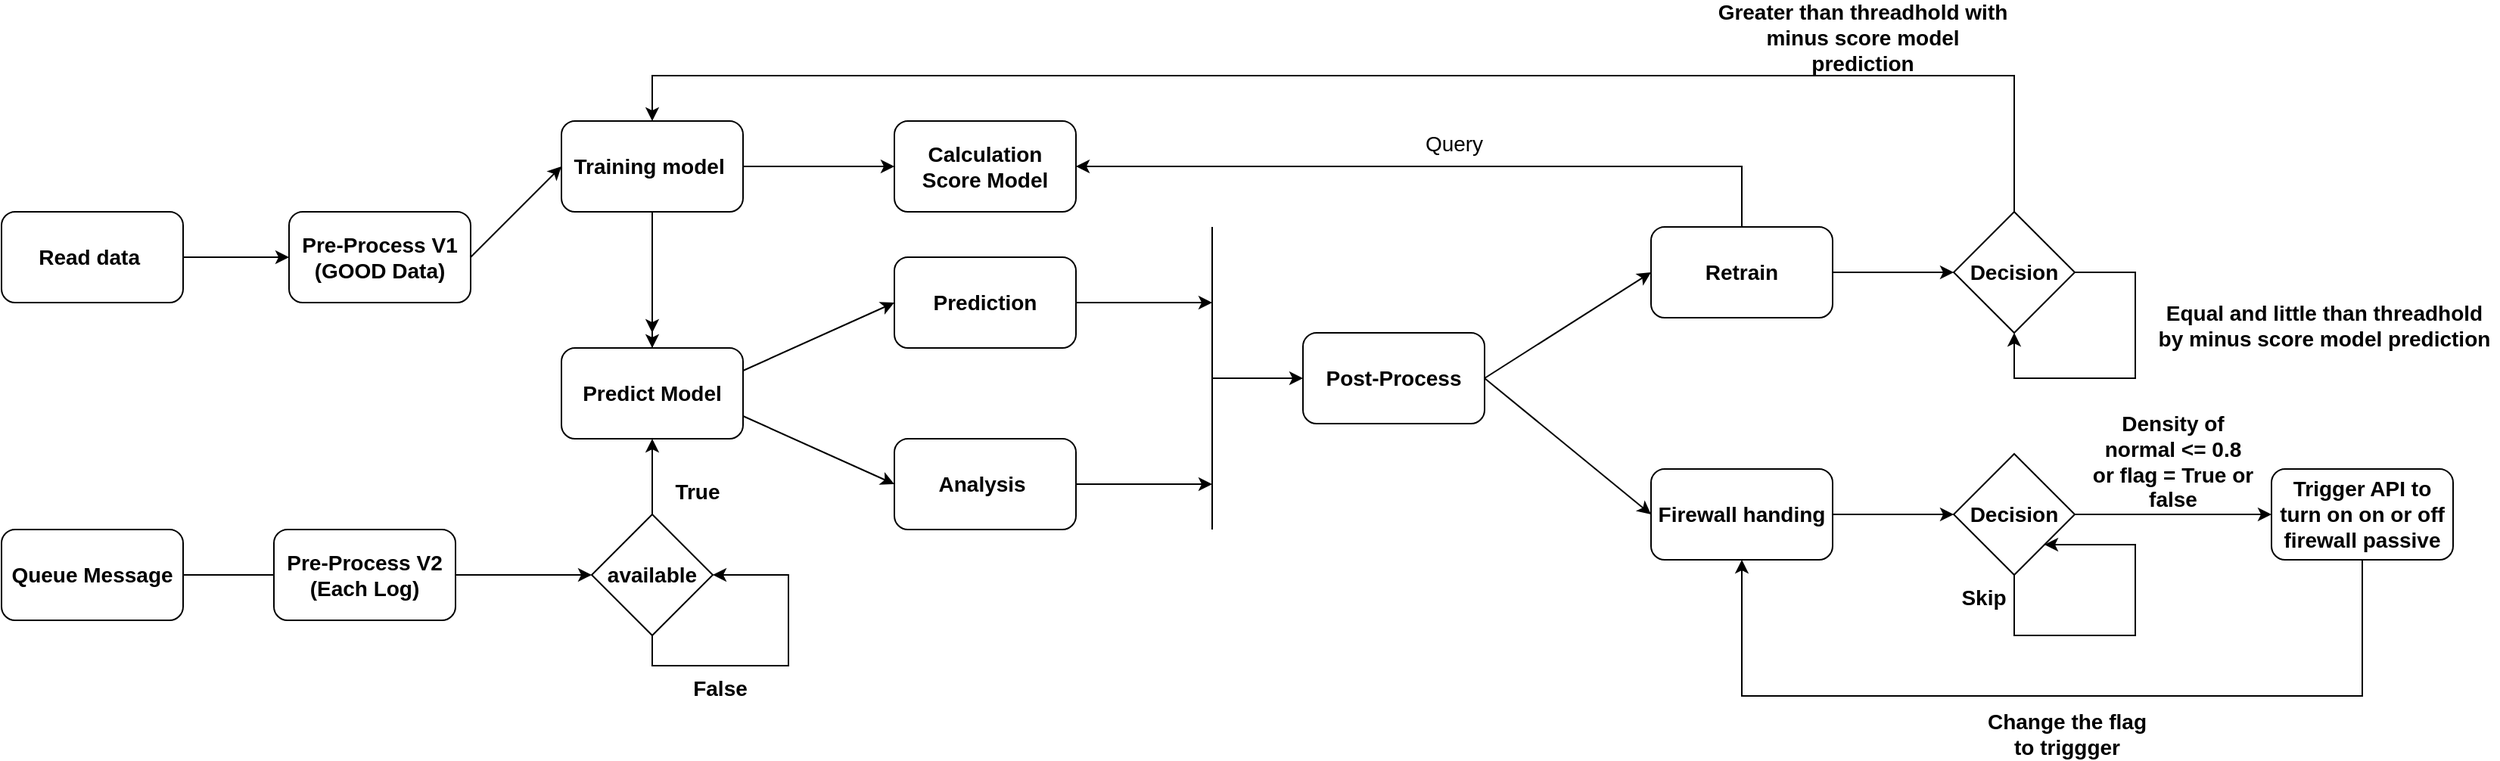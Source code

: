 <mxfile version="20.8.16" type="device"><diagram name="Page-1" id="wn3zZZbSx_dE16h-i8y4"><mxGraphModel dx="2284" dy="844" grid="1" gridSize="10" guides="1" tooltips="1" connect="1" arrows="1" fold="1" page="1" pageScale="1" pageWidth="850" pageHeight="1100" math="0" shadow="0"><root><mxCell id="0"/><mxCell id="1" parent="0"/><mxCell id="CV8gKpkOMrnM0878RdZT-1" value="Read data&amp;nbsp;" style="rounded=1;whiteSpace=wrap;html=1;fontStyle=1;fontSize=14;" vertex="1" parent="1"><mxGeometry x="-80" y="320" width="120" height="60" as="geometry"/></mxCell><mxCell id="CV8gKpkOMrnM0878RdZT-2" value="" style="endArrow=classic;html=1;rounded=0;exitX=1;exitY=0.5;exitDx=0;exitDy=0;entryX=0;entryY=0.5;entryDx=0;entryDy=0;fontStyle=1;fontSize=14;" edge="1" parent="1" source="CV8gKpkOMrnM0878RdZT-1" target="CV8gKpkOMrnM0878RdZT-24"><mxGeometry width="50" height="50" relative="1" as="geometry"><mxPoint x="250" y="430" as="sourcePoint"/><mxPoint x="150" y="340" as="targetPoint"/></mxGeometry></mxCell><mxCell id="CV8gKpkOMrnM0878RdZT-3" value="Training model&amp;nbsp;" style="rounded=1;whiteSpace=wrap;html=1;fontStyle=1;fontSize=14;" vertex="1" parent="1"><mxGeometry x="290" y="260" width="120" height="60" as="geometry"/></mxCell><mxCell id="CV8gKpkOMrnM0878RdZT-9" style="edgeStyle=orthogonalEdgeStyle;rounded=0;orthogonalLoop=1;jettySize=auto;html=1;fontStyle=1;fontSize=14;" edge="1" parent="1" source="CV8gKpkOMrnM0878RdZT-6"><mxGeometry relative="1" as="geometry"><mxPoint x="350" y="400" as="targetPoint"/></mxGeometry></mxCell><mxCell id="CV8gKpkOMrnM0878RdZT-6" value="Predict Model" style="rounded=1;whiteSpace=wrap;html=1;fontStyle=1;fontSize=14;" vertex="1" parent="1"><mxGeometry x="290" y="410" width="120" height="60" as="geometry"/></mxCell><mxCell id="CV8gKpkOMrnM0878RdZT-7" value="Queue Message" style="rounded=1;whiteSpace=wrap;html=1;fontStyle=1;fontSize=14;" vertex="1" parent="1"><mxGeometry x="-80" y="530" width="120" height="60" as="geometry"/></mxCell><mxCell id="CV8gKpkOMrnM0878RdZT-8" value="" style="endArrow=classic;html=1;rounded=0;exitX=0.5;exitY=1;exitDx=0;exitDy=0;entryX=0.5;entryY=0;entryDx=0;entryDy=0;fontStyle=1;fontSize=14;" edge="1" parent="1" source="CV8gKpkOMrnM0878RdZT-3" target="CV8gKpkOMrnM0878RdZT-6"><mxGeometry width="50" height="50" relative="1" as="geometry"><mxPoint x="300" y="530" as="sourcePoint"/><mxPoint x="350" y="480" as="targetPoint"/></mxGeometry></mxCell><mxCell id="CV8gKpkOMrnM0878RdZT-11" value="True" style="text;html=1;strokeColor=none;fillColor=none;align=center;verticalAlign=middle;whiteSpace=wrap;rounded=0;fontStyle=1;fontSize=14;" vertex="1" parent="1"><mxGeometry x="350" y="490" width="60" height="30" as="geometry"/></mxCell><mxCell id="CV8gKpkOMrnM0878RdZT-12" value="available" style="rhombus;whiteSpace=wrap;html=1;fontStyle=1;fontSize=14;" vertex="1" parent="1"><mxGeometry x="310" y="520" width="80" height="80" as="geometry"/></mxCell><mxCell id="CV8gKpkOMrnM0878RdZT-14" value="" style="endArrow=classic;html=1;rounded=0;exitX=1;exitY=0.5;exitDx=0;exitDy=0;entryX=0;entryY=0.5;entryDx=0;entryDy=0;startArrow=none;fontStyle=1;fontSize=14;" edge="1" parent="1" source="CV8gKpkOMrnM0878RdZT-25" target="CV8gKpkOMrnM0878RdZT-12"><mxGeometry width="50" height="50" relative="1" as="geometry"><mxPoint x="170" y="630" as="sourcePoint"/><mxPoint x="220" y="580" as="targetPoint"/></mxGeometry></mxCell><mxCell id="CV8gKpkOMrnM0878RdZT-15" value="" style="endArrow=classic;html=1;rounded=0;entryX=0.5;entryY=1;entryDx=0;entryDy=0;exitX=0.5;exitY=0;exitDx=0;exitDy=0;fontStyle=1;fontSize=14;" edge="1" parent="1" source="CV8gKpkOMrnM0878RdZT-12" target="CV8gKpkOMrnM0878RdZT-6"><mxGeometry width="50" height="50" relative="1" as="geometry"><mxPoint x="350" y="520" as="sourcePoint"/><mxPoint x="400" y="620" as="targetPoint"/></mxGeometry></mxCell><mxCell id="CV8gKpkOMrnM0878RdZT-16" value="" style="endArrow=classic;html=1;rounded=0;exitX=0.5;exitY=1;exitDx=0;exitDy=0;entryX=1;entryY=0.5;entryDx=0;entryDy=0;fontStyle=1;fontSize=14;" edge="1" parent="1" source="CV8gKpkOMrnM0878RdZT-12" target="CV8gKpkOMrnM0878RdZT-12"><mxGeometry width="50" height="50" relative="1" as="geometry"><mxPoint x="340" y="720" as="sourcePoint"/><mxPoint x="420" y="620" as="targetPoint"/><Array as="points"><mxPoint x="350" y="620"/><mxPoint x="440" y="620"/><mxPoint x="440" y="560"/></Array></mxGeometry></mxCell><mxCell id="CV8gKpkOMrnM0878RdZT-17" value="False" style="text;html=1;strokeColor=none;fillColor=none;align=center;verticalAlign=middle;whiteSpace=wrap;rounded=0;fontStyle=1;fontSize=14;" vertex="1" parent="1"><mxGeometry x="365" y="620" width="60" height="30" as="geometry"/></mxCell><mxCell id="CV8gKpkOMrnM0878RdZT-18" value="" style="endArrow=classic;html=1;rounded=0;exitX=1;exitY=0.25;exitDx=0;exitDy=0;entryX=0;entryY=0.5;entryDx=0;entryDy=0;fontStyle=1;fontSize=14;" edge="1" parent="1" source="CV8gKpkOMrnM0878RdZT-6" target="CV8gKpkOMrnM0878RdZT-20"><mxGeometry width="50" height="50" relative="1" as="geometry"><mxPoint x="470" y="420" as="sourcePoint"/><mxPoint x="490" y="390" as="targetPoint"/></mxGeometry></mxCell><mxCell id="CV8gKpkOMrnM0878RdZT-19" value="" style="endArrow=classic;html=1;rounded=0;exitX=1;exitY=0.75;exitDx=0;exitDy=0;entryX=0;entryY=0.5;entryDx=0;entryDy=0;fontStyle=1;fontSize=14;" edge="1" parent="1" source="CV8gKpkOMrnM0878RdZT-6" target="CV8gKpkOMrnM0878RdZT-21"><mxGeometry width="50" height="50" relative="1" as="geometry"><mxPoint x="460" y="540" as="sourcePoint"/><mxPoint x="500" y="490" as="targetPoint"/></mxGeometry></mxCell><mxCell id="CV8gKpkOMrnM0878RdZT-20" value="Prediction" style="rounded=1;whiteSpace=wrap;html=1;fontStyle=1;fontSize=14;" vertex="1" parent="1"><mxGeometry x="510" y="350" width="120" height="60" as="geometry"/></mxCell><mxCell id="CV8gKpkOMrnM0878RdZT-21" value="Analysis&amp;nbsp;" style="rounded=1;whiteSpace=wrap;html=1;fontStyle=1;fontSize=14;" vertex="1" parent="1"><mxGeometry x="510" y="470" width="120" height="60" as="geometry"/></mxCell><mxCell id="CV8gKpkOMrnM0878RdZT-24" value="Pre-Process V1 (GOOD Data)" style="rounded=1;whiteSpace=wrap;html=1;fontStyle=1;fontSize=14;" vertex="1" parent="1"><mxGeometry x="110" y="320" width="120" height="60" as="geometry"/></mxCell><mxCell id="CV8gKpkOMrnM0878RdZT-26" value="" style="endArrow=none;html=1;rounded=0;exitX=1;exitY=0.5;exitDx=0;exitDy=0;entryX=0;entryY=0.5;entryDx=0;entryDy=0;fontStyle=1;fontSize=14;" edge="1" parent="1" source="CV8gKpkOMrnM0878RdZT-7" target="CV8gKpkOMrnM0878RdZT-25"><mxGeometry width="50" height="50" relative="1" as="geometry"><mxPoint x="40.0" y="560" as="sourcePoint"/><mxPoint x="310" y="560" as="targetPoint"/></mxGeometry></mxCell><mxCell id="CV8gKpkOMrnM0878RdZT-25" value="Pre-Process V2&lt;br style=&quot;font-size: 14px;&quot;&gt;(Each Log)" style="rounded=1;whiteSpace=wrap;html=1;fontStyle=1;fontSize=14;" vertex="1" parent="1"><mxGeometry x="100" y="530" width="120" height="60" as="geometry"/></mxCell><mxCell id="CV8gKpkOMrnM0878RdZT-27" value="" style="endArrow=classic;html=1;rounded=0;entryX=0;entryY=0.5;entryDx=0;entryDy=0;exitX=1;exitY=0.5;exitDx=0;exitDy=0;fontStyle=1;fontSize=14;" edge="1" parent="1" source="CV8gKpkOMrnM0878RdZT-24" target="CV8gKpkOMrnM0878RdZT-3"><mxGeometry width="50" height="50" relative="1" as="geometry"><mxPoint x="160" y="470" as="sourcePoint"/><mxPoint x="210" y="420" as="targetPoint"/></mxGeometry></mxCell><mxCell id="CV8gKpkOMrnM0878RdZT-29" value="" style="endArrow=none;html=1;rounded=0;fontStyle=1;fontSize=14;" edge="1" parent="1"><mxGeometry width="50" height="50" relative="1" as="geometry"><mxPoint x="720" y="530" as="sourcePoint"/><mxPoint x="720" y="330" as="targetPoint"/></mxGeometry></mxCell><mxCell id="CV8gKpkOMrnM0878RdZT-30" value="" style="endArrow=classic;html=1;rounded=0;exitX=1;exitY=0.5;exitDx=0;exitDy=0;fontStyle=1;fontSize=14;" edge="1" parent="1" source="CV8gKpkOMrnM0878RdZT-20"><mxGeometry width="50" height="50" relative="1" as="geometry"><mxPoint x="770" y="500" as="sourcePoint"/><mxPoint x="720" y="380" as="targetPoint"/></mxGeometry></mxCell><mxCell id="CV8gKpkOMrnM0878RdZT-31" value="" style="endArrow=classic;html=1;rounded=0;exitX=1;exitY=0.5;exitDx=0;exitDy=0;fontStyle=1;fontSize=14;" edge="1" parent="1" source="CV8gKpkOMrnM0878RdZT-21"><mxGeometry width="50" height="50" relative="1" as="geometry"><mxPoint x="770" y="500" as="sourcePoint"/><mxPoint x="720" y="500" as="targetPoint"/></mxGeometry></mxCell><mxCell id="CV8gKpkOMrnM0878RdZT-32" value="" style="endArrow=classic;html=1;rounded=0;entryX=0;entryY=0.5;entryDx=0;entryDy=0;fontStyle=1;fontSize=14;" edge="1" parent="1" target="CV8gKpkOMrnM0878RdZT-33"><mxGeometry width="50" height="50" relative="1" as="geometry"><mxPoint x="720" y="430" as="sourcePoint"/><mxPoint x="810" y="430" as="targetPoint"/></mxGeometry></mxCell><mxCell id="CV8gKpkOMrnM0878RdZT-33" value="Post-Process" style="rounded=1;whiteSpace=wrap;html=1;fontStyle=1;fontSize=14;" vertex="1" parent="1"><mxGeometry x="780" y="400" width="120" height="60" as="geometry"/></mxCell><mxCell id="CV8gKpkOMrnM0878RdZT-34" value="" style="endArrow=classic;html=1;rounded=0;exitX=1;exitY=0.5;exitDx=0;exitDy=0;entryX=0;entryY=0.5;entryDx=0;entryDy=0;fontStyle=1;fontSize=14;" edge="1" parent="1" source="CV8gKpkOMrnM0878RdZT-33" target="CV8gKpkOMrnM0878RdZT-35"><mxGeometry width="50" height="50" relative="1" as="geometry"><mxPoint x="970" y="510" as="sourcePoint"/><mxPoint x="1010" y="380" as="targetPoint"/></mxGeometry></mxCell><mxCell id="CV8gKpkOMrnM0878RdZT-35" value="Retrain" style="rounded=1;whiteSpace=wrap;html=1;fontStyle=1;fontSize=14;" vertex="1" parent="1"><mxGeometry x="1010" y="330" width="120" height="60" as="geometry"/></mxCell><mxCell id="CV8gKpkOMrnM0878RdZT-36" value="Firewall handing" style="rounded=1;whiteSpace=wrap;html=1;fontStyle=1;fontSize=14;" vertex="1" parent="1"><mxGeometry x="1010" y="490" width="120" height="60" as="geometry"/></mxCell><mxCell id="CV8gKpkOMrnM0878RdZT-37" value="" style="endArrow=classic;html=1;rounded=0;exitX=1;exitY=0.5;exitDx=0;exitDy=0;entryX=0;entryY=0.5;entryDx=0;entryDy=0;fontStyle=1;fontSize=14;" edge="1" parent="1" source="CV8gKpkOMrnM0878RdZT-33" target="CV8gKpkOMrnM0878RdZT-36"><mxGeometry width="50" height="50" relative="1" as="geometry"><mxPoint x="950" y="550" as="sourcePoint"/><mxPoint x="1000" y="500" as="targetPoint"/></mxGeometry></mxCell><mxCell id="CV8gKpkOMrnM0878RdZT-39" value="Decision" style="rhombus;whiteSpace=wrap;html=1;fontStyle=1;fontSize=14;" vertex="1" parent="1"><mxGeometry x="1210" y="480" width="80" height="80" as="geometry"/></mxCell><mxCell id="CV8gKpkOMrnM0878RdZT-41" value="" style="endArrow=classic;html=1;rounded=0;exitX=1;exitY=0.5;exitDx=0;exitDy=0;entryX=0;entryY=0.5;entryDx=0;entryDy=0;fontStyle=1;fontSize=14;" edge="1" parent="1" source="CV8gKpkOMrnM0878RdZT-36" target="CV8gKpkOMrnM0878RdZT-39"><mxGeometry width="50" height="50" relative="1" as="geometry"><mxPoint x="1140" y="590" as="sourcePoint"/><mxPoint x="1190" y="540" as="targetPoint"/></mxGeometry></mxCell><mxCell id="CV8gKpkOMrnM0878RdZT-42" value="Decision" style="rhombus;whiteSpace=wrap;html=1;fontStyle=1;fontSize=14;" vertex="1" parent="1"><mxGeometry x="1210" y="320" width="80" height="80" as="geometry"/></mxCell><mxCell id="CV8gKpkOMrnM0878RdZT-43" value="" style="endArrow=classic;html=1;rounded=0;entryX=0;entryY=0.5;entryDx=0;entryDy=0;exitX=1;exitY=0.5;exitDx=0;exitDy=0;fontStyle=1;fontSize=14;" edge="1" parent="1" source="CV8gKpkOMrnM0878RdZT-35" target="CV8gKpkOMrnM0878RdZT-42"><mxGeometry width="50" height="50" relative="1" as="geometry"><mxPoint x="950" y="550" as="sourcePoint"/><mxPoint x="1000" y="500" as="targetPoint"/></mxGeometry></mxCell><mxCell id="CV8gKpkOMrnM0878RdZT-44" value="" style="endArrow=classic;html=1;rounded=0;exitX=0.5;exitY=0;exitDx=0;exitDy=0;entryX=0.5;entryY=0;entryDx=0;entryDy=0;fontStyle=1;fontSize=14;" edge="1" parent="1" source="CV8gKpkOMrnM0878RdZT-42" target="CV8gKpkOMrnM0878RdZT-3"><mxGeometry width="50" height="50" relative="1" as="geometry"><mxPoint x="1240" y="450" as="sourcePoint"/><mxPoint x="1290" y="400" as="targetPoint"/><Array as="points"><mxPoint x="1250" y="230"/><mxPoint x="350" y="230"/></Array></mxGeometry></mxCell><mxCell id="CV8gKpkOMrnM0878RdZT-45" value="Greater than threadhold with minus score model prediction" style="text;html=1;strokeColor=none;fillColor=none;align=center;verticalAlign=middle;whiteSpace=wrap;rounded=0;fontStyle=1;fontSize=14;" vertex="1" parent="1"><mxGeometry x="1050" y="190" width="200" height="30" as="geometry"/></mxCell><mxCell id="CV8gKpkOMrnM0878RdZT-46" value="" style="endArrow=classic;html=1;rounded=0;exitX=1;exitY=0.5;exitDx=0;exitDy=0;entryX=0.5;entryY=1;entryDx=0;entryDy=0;fontStyle=1;fontSize=14;" edge="1" parent="1" source="CV8gKpkOMrnM0878RdZT-42" target="CV8gKpkOMrnM0878RdZT-42"><mxGeometry width="50" height="50" relative="1" as="geometry"><mxPoint x="1390" y="400" as="sourcePoint"/><mxPoint x="1280" y="450" as="targetPoint"/><Array as="points"><mxPoint x="1330" y="360"/><mxPoint x="1330" y="430"/><mxPoint x="1250" y="430"/></Array></mxGeometry></mxCell><mxCell id="CV8gKpkOMrnM0878RdZT-47" value="Equal and little than threadhold by minus score model prediction" style="text;html=1;strokeColor=none;fillColor=none;align=center;verticalAlign=middle;whiteSpace=wrap;rounded=0;fontStyle=1;fontSize=14;" vertex="1" parent="1"><mxGeometry x="1340" y="380" width="230" height="30" as="geometry"/></mxCell><mxCell id="CV8gKpkOMrnM0878RdZT-48" value="Trigger API to turn on on or off firewall passive" style="rounded=1;whiteSpace=wrap;html=1;fontStyle=1;fontSize=14;" vertex="1" parent="1"><mxGeometry x="1420" y="490" width="120" height="60" as="geometry"/></mxCell><mxCell id="CV8gKpkOMrnM0878RdZT-49" value="" style="endArrow=classic;html=1;rounded=0;entryX=0;entryY=0.5;entryDx=0;entryDy=0;exitX=1;exitY=0.5;exitDx=0;exitDy=0;fontStyle=1;fontSize=14;" edge="1" parent="1" source="CV8gKpkOMrnM0878RdZT-39" target="CV8gKpkOMrnM0878RdZT-48"><mxGeometry width="50" height="50" relative="1" as="geometry"><mxPoint x="1140" y="680" as="sourcePoint"/><mxPoint x="1190" y="630" as="targetPoint"/></mxGeometry></mxCell><mxCell id="CV8gKpkOMrnM0878RdZT-50" value="" style="endArrow=classic;html=1;rounded=0;exitX=0.5;exitY=1;exitDx=0;exitDy=0;entryX=0.5;entryY=1;entryDx=0;entryDy=0;fontStyle=1;fontSize=14;" edge="1" parent="1" source="CV8gKpkOMrnM0878RdZT-48" target="CV8gKpkOMrnM0878RdZT-36"><mxGeometry width="50" height="50" relative="1" as="geometry"><mxPoint x="1370" y="680" as="sourcePoint"/><mxPoint x="1450" y="590" as="targetPoint"/><Array as="points"><mxPoint x="1480" y="640"/><mxPoint x="1070" y="640"/></Array></mxGeometry></mxCell><mxCell id="CV8gKpkOMrnM0878RdZT-51" value="Density of normal &amp;lt;= 0.8 or flag = True or false" style="text;html=1;strokeColor=none;fillColor=none;align=center;verticalAlign=middle;whiteSpace=wrap;rounded=0;fontStyle=1;fontSize=14;" vertex="1" parent="1"><mxGeometry x="1300" y="470" width="110" height="30" as="geometry"/></mxCell><mxCell id="CV8gKpkOMrnM0878RdZT-52" value="Change the flag to triggger" style="text;html=1;strokeColor=none;fillColor=none;align=center;verticalAlign=middle;whiteSpace=wrap;rounded=0;fontStyle=1;fontSize=14;" vertex="1" parent="1"><mxGeometry x="1230" y="650" width="110" height="30" as="geometry"/></mxCell><mxCell id="CV8gKpkOMrnM0878RdZT-53" value="" style="endArrow=classic;html=1;rounded=0;exitX=0.5;exitY=1;exitDx=0;exitDy=0;entryX=1;entryY=1;entryDx=0;entryDy=0;fontStyle=1;fontSize=14;" edge="1" parent="1" source="CV8gKpkOMrnM0878RdZT-39" target="CV8gKpkOMrnM0878RdZT-39"><mxGeometry width="50" height="50" relative="1" as="geometry"><mxPoint x="1290" y="610" as="sourcePoint"/><mxPoint x="1340" y="560" as="targetPoint"/><Array as="points"><mxPoint x="1250" y="600"/><mxPoint x="1330" y="600"/><mxPoint x="1330" y="540"/></Array></mxGeometry></mxCell><mxCell id="CV8gKpkOMrnM0878RdZT-54" value="Skip" style="text;html=1;strokeColor=none;fillColor=none;align=center;verticalAlign=middle;whiteSpace=wrap;rounded=0;fontStyle=1;fontSize=14;" vertex="1" parent="1"><mxGeometry x="1200" y="560" width="60" height="30" as="geometry"/></mxCell><mxCell id="CV8gKpkOMrnM0878RdZT-56" value="&lt;b&gt;Calculation Score Model&lt;/b&gt;" style="rounded=1;whiteSpace=wrap;html=1;fontSize=14;" vertex="1" parent="1"><mxGeometry x="510" y="260" width="120" height="60" as="geometry"/></mxCell><mxCell id="CV8gKpkOMrnM0878RdZT-57" value="" style="endArrow=none;html=1;rounded=0;fontSize=14;exitX=0;exitY=0.5;exitDx=0;exitDy=0;entryX=1;entryY=0.5;entryDx=0;entryDy=0;startArrow=classic;startFill=1;endFill=0;" edge="1" parent="1" source="CV8gKpkOMrnM0878RdZT-56" target="CV8gKpkOMrnM0878RdZT-3"><mxGeometry width="50" height="50" relative="1" as="geometry"><mxPoint x="310" y="380" as="sourcePoint"/><mxPoint x="360" y="330" as="targetPoint"/></mxGeometry></mxCell><mxCell id="CV8gKpkOMrnM0878RdZT-58" value="" style="endArrow=classic;html=1;rounded=0;fontSize=14;entryX=1;entryY=0.5;entryDx=0;entryDy=0;exitX=0.5;exitY=0;exitDx=0;exitDy=0;" edge="1" parent="1" source="CV8gKpkOMrnM0878RdZT-35" target="CV8gKpkOMrnM0878RdZT-56"><mxGeometry width="50" height="50" relative="1" as="geometry"><mxPoint x="980" y="440" as="sourcePoint"/><mxPoint x="1030" y="390" as="targetPoint"/><Array as="points"><mxPoint x="1070" y="290"/></Array></mxGeometry></mxCell><mxCell id="CV8gKpkOMrnM0878RdZT-59" value="Query" style="text;html=1;strokeColor=none;fillColor=none;align=center;verticalAlign=middle;whiteSpace=wrap;rounded=0;fontSize=14;" vertex="1" parent="1"><mxGeometry x="850" y="260" width="60" height="30" as="geometry"/></mxCell></root></mxGraphModel></diagram></mxfile>
